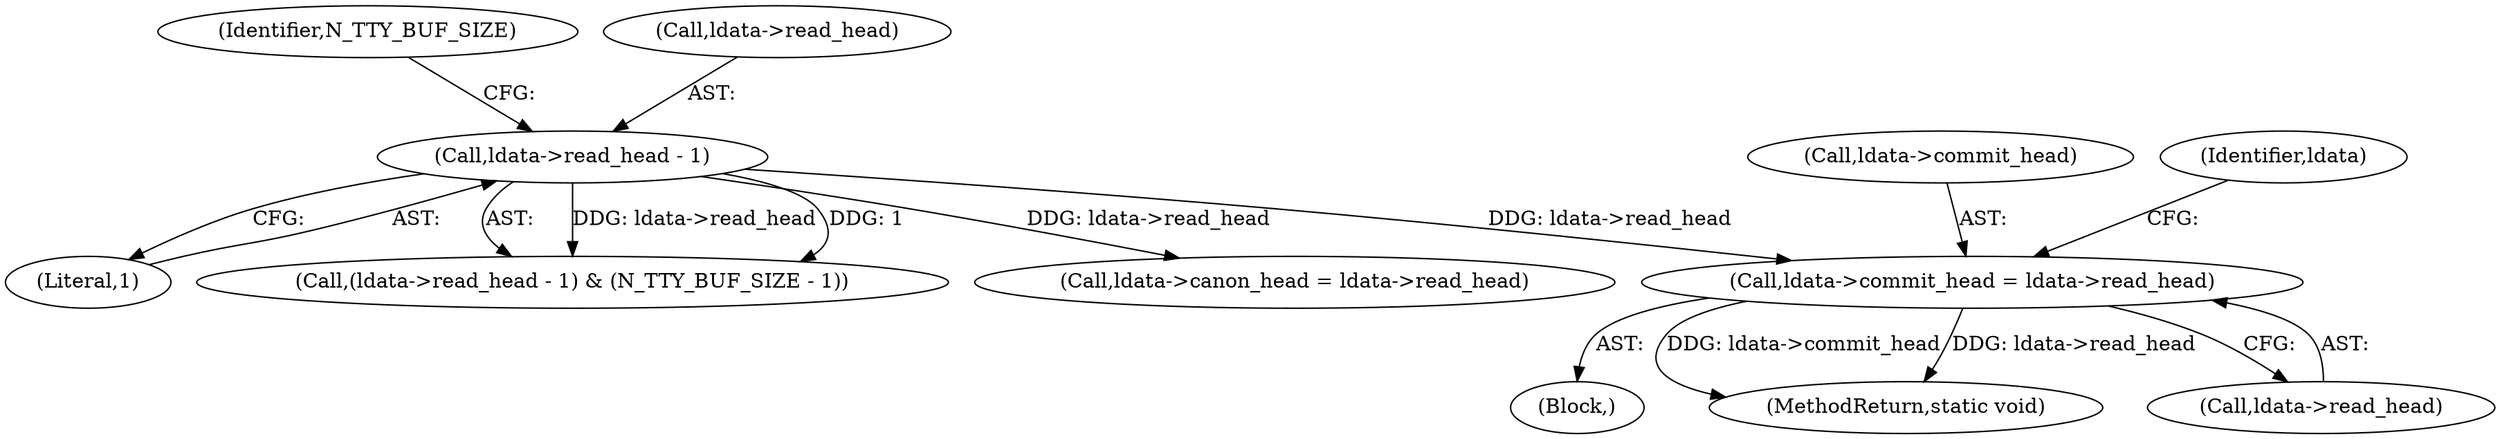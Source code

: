 digraph "0_linux_966031f340185eddd05affcf72b740549f056348_0@API" {
"1000188" [label="(Call,ldata->commit_head = ldata->read_head)"];
"1000165" [label="(Call,ldata->read_head - 1)"];
"1000169" [label="(Literal,1)"];
"1000189" [label="(Call,ldata->commit_head)"];
"1000127" [label="(Block,)"];
"1000164" [label="(Call,(ldata->read_head - 1) & (N_TTY_BUF_SIZE - 1))"];
"1000176" [label="(Call,ldata->canon_head = ldata->read_head)"];
"1000171" [label="(Identifier,N_TTY_BUF_SIZE)"];
"1000166" [label="(Call,ldata->read_head)"];
"1000197" [label="(Identifier,ldata)"];
"1000165" [label="(Call,ldata->read_head - 1)"];
"1000461" [label="(MethodReturn,static void)"];
"1000188" [label="(Call,ldata->commit_head = ldata->read_head)"];
"1000192" [label="(Call,ldata->read_head)"];
"1000188" -> "1000127"  [label="AST: "];
"1000188" -> "1000192"  [label="CFG: "];
"1000189" -> "1000188"  [label="AST: "];
"1000192" -> "1000188"  [label="AST: "];
"1000197" -> "1000188"  [label="CFG: "];
"1000188" -> "1000461"  [label="DDG: ldata->commit_head"];
"1000188" -> "1000461"  [label="DDG: ldata->read_head"];
"1000165" -> "1000188"  [label="DDG: ldata->read_head"];
"1000165" -> "1000164"  [label="AST: "];
"1000165" -> "1000169"  [label="CFG: "];
"1000166" -> "1000165"  [label="AST: "];
"1000169" -> "1000165"  [label="AST: "];
"1000171" -> "1000165"  [label="CFG: "];
"1000165" -> "1000164"  [label="DDG: ldata->read_head"];
"1000165" -> "1000164"  [label="DDG: 1"];
"1000165" -> "1000176"  [label="DDG: ldata->read_head"];
}

